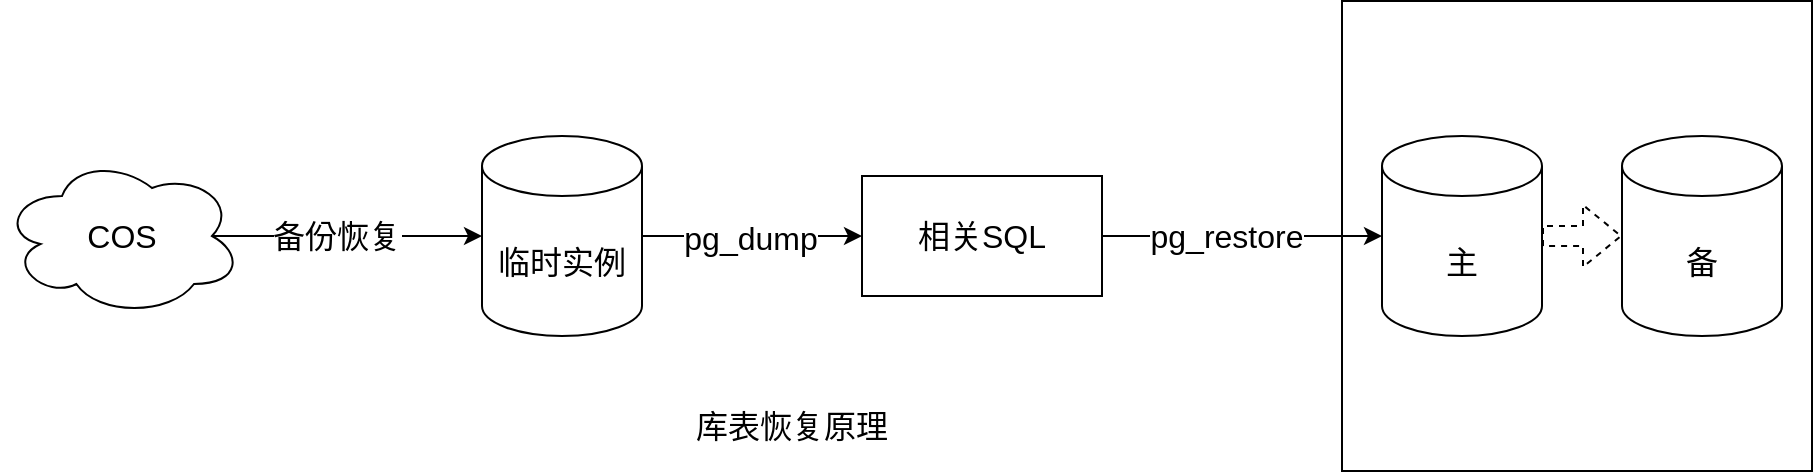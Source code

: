 <mxfile version="26.0.4">
  <diagram name="第 1 页" id="wfcUyWxz-8O2U8jh8dG4">
    <mxGraphModel dx="2074" dy="1121" grid="1" gridSize="10" guides="1" tooltips="1" connect="1" arrows="1" fold="1" page="1" pageScale="1" pageWidth="1920" pageHeight="1200" math="0" shadow="0">
      <root>
        <mxCell id="0" />
        <mxCell id="1" parent="0" />
        <mxCell id="UpXW4PBtmOvbcdUk9WK0-42" value="" style="whiteSpace=wrap;html=1;aspect=fixed;fontSize=16;" vertex="1" parent="1">
          <mxGeometry x="900" y="82.5" width="235" height="235" as="geometry" />
        </mxCell>
        <mxCell id="UpXW4PBtmOvbcdUk9WK0-39" style="edgeStyle=orthogonalEdgeStyle;rounded=0;orthogonalLoop=1;jettySize=auto;html=1;exitX=1;exitY=0.5;exitDx=0;exitDy=0;exitPerimeter=0;entryX=0;entryY=0.5;entryDx=0;entryDy=0;fontSize=16;" edge="1" parent="1" source="UpXW4PBtmOvbcdUk9WK0-6" target="UpXW4PBtmOvbcdUk9WK0-38">
          <mxGeometry relative="1" as="geometry" />
        </mxCell>
        <mxCell id="UpXW4PBtmOvbcdUk9WK0-40" value="pg_dump" style="edgeLabel;html=1;align=center;verticalAlign=middle;resizable=0;points=[];fontSize=16;" vertex="1" connectable="0" parent="UpXW4PBtmOvbcdUk9WK0-39">
          <mxGeometry x="-0.025" y="-1" relative="1" as="geometry">
            <mxPoint as="offset" />
          </mxGeometry>
        </mxCell>
        <mxCell id="UpXW4PBtmOvbcdUk9WK0-6" value="临时实例" style="shape=cylinder3;whiteSpace=wrap;html=1;boundedLbl=1;backgroundOutline=1;size=15;fontSize=16;" vertex="1" parent="1">
          <mxGeometry x="470" y="150" width="80" height="100" as="geometry" />
        </mxCell>
        <mxCell id="UpXW4PBtmOvbcdUk9WK0-14" style="edgeStyle=orthogonalEdgeStyle;rounded=0;orthogonalLoop=1;jettySize=auto;html=1;exitX=0.875;exitY=0.5;exitDx=0;exitDy=0;exitPerimeter=0;fontSize=16;" edge="1" parent="1" source="UpXW4PBtmOvbcdUk9WK0-11" target="UpXW4PBtmOvbcdUk9WK0-6">
          <mxGeometry relative="1" as="geometry">
            <Array as="points">
              <mxPoint x="290" y="200" />
            </Array>
          </mxGeometry>
        </mxCell>
        <mxCell id="UpXW4PBtmOvbcdUk9WK0-15" value="备份恢复" style="edgeLabel;html=1;align=center;verticalAlign=middle;resizable=0;points=[];fontSize=16;" vertex="1" connectable="0" parent="UpXW4PBtmOvbcdUk9WK0-14">
          <mxGeometry x="-0.165" relative="1" as="geometry">
            <mxPoint x="58" as="offset" />
          </mxGeometry>
        </mxCell>
        <mxCell id="UpXW4PBtmOvbcdUk9WK0-11" value="COS" style="ellipse;shape=cloud;whiteSpace=wrap;html=1;fontSize=16;" vertex="1" parent="1">
          <mxGeometry x="230" y="160" width="120" height="80" as="geometry" />
        </mxCell>
        <mxCell id="UpXW4PBtmOvbcdUk9WK0-38" value="相关SQL" style="rounded=0;whiteSpace=wrap;html=1;fontSize=16;" vertex="1" parent="1">
          <mxGeometry x="660" y="170" width="120" height="60" as="geometry" />
        </mxCell>
        <mxCell id="UpXW4PBtmOvbcdUk9WK0-41" value="主" style="shape=cylinder3;whiteSpace=wrap;html=1;boundedLbl=1;backgroundOutline=1;size=15;fontSize=16;" vertex="1" parent="1">
          <mxGeometry x="920" y="150" width="80" height="100" as="geometry" />
        </mxCell>
        <mxCell id="UpXW4PBtmOvbcdUk9WK0-43" value="备" style="shape=cylinder3;whiteSpace=wrap;html=1;boundedLbl=1;backgroundOutline=1;size=15;fontSize=16;" vertex="1" parent="1">
          <mxGeometry x="1040" y="150" width="80" height="100" as="geometry" />
        </mxCell>
        <mxCell id="UpXW4PBtmOvbcdUk9WK0-44" value="pg_restore" style="edgeStyle=orthogonalEdgeStyle;rounded=0;orthogonalLoop=1;jettySize=auto;html=1;exitX=1;exitY=0.5;exitDx=0;exitDy=0;entryX=0;entryY=0.5;entryDx=0;entryDy=0;entryPerimeter=0;fontSize=16;" edge="1" parent="1" source="UpXW4PBtmOvbcdUk9WK0-38" target="UpXW4PBtmOvbcdUk9WK0-41">
          <mxGeometry x="-0.115" relative="1" as="geometry">
            <mxPoint as="offset" />
          </mxGeometry>
        </mxCell>
        <mxCell id="UpXW4PBtmOvbcdUk9WK0-46" style="edgeStyle=orthogonalEdgeStyle;rounded=0;orthogonalLoop=1;jettySize=auto;html=1;exitX=1;exitY=0.5;exitDx=0;exitDy=0;exitPerimeter=0;entryX=0;entryY=0.5;entryDx=0;entryDy=0;entryPerimeter=0;shape=flexArrow;dashed=1;" edge="1" parent="1" source="UpXW4PBtmOvbcdUk9WK0-41" target="UpXW4PBtmOvbcdUk9WK0-43">
          <mxGeometry relative="1" as="geometry" />
        </mxCell>
        <mxCell id="UpXW4PBtmOvbcdUk9WK0-50" value="库表恢复原理" style="text;html=1;align=center;verticalAlign=middle;whiteSpace=wrap;rounded=0;fontSize=16;" vertex="1" parent="1">
          <mxGeometry x="540" y="280" width="170" height="30" as="geometry" />
        </mxCell>
      </root>
    </mxGraphModel>
  </diagram>
</mxfile>
